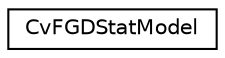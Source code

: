 digraph "Graphical Class Hierarchy"
{
 // LATEX_PDF_SIZE
  edge [fontname="Helvetica",fontsize="10",labelfontname="Helvetica",labelfontsize="10"];
  node [fontname="Helvetica",fontsize="10",shape=record];
  rankdir="LR";
  Node0 [label="CvFGDStatModel",height=0.2,width=0.4,color="black", fillcolor="white", style="filled",URL="$struct_cv_f_g_d_stat_model.html",tooltip=" "];
}
